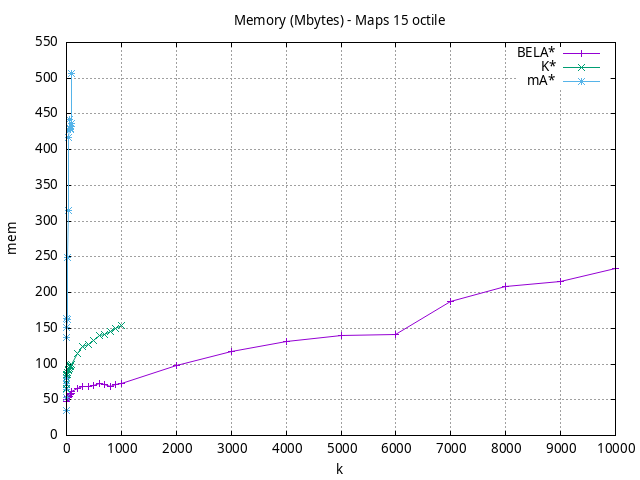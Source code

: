 #!/usr/bin/gnuplot
# -*- coding: utf-8 -*-
#
# results/maps/octile/15/random512-15.heuristic.octile.mem.gnuplot
#
# Started on 12/06/2023 14:53:56
# Author: Carlos Linares López
set grid
set xlabel "k"
set ylabel "mem"

set title "Memory (Mbytes) - Maps 15 octile"

set terminal png enhanced font "Ariel,10"
set output 'random512-15.heuristic.octile.mem.png'

plot "-" title "BELA*"      with linesp, "-" title "K*"      with linesp, "-" title "mA*"      with linesp

	1 47.54
	2 47.7
	3 47.77
	4 47.98
	5 48.14
	6 50.86
	7 52.75
	8 52.88
	9 53.21
	10 53.64
	20 54.08
	30 53.69
	40 54.12
	50 55.08
	60 57.78
	70 57.62
	80 57.8
	90 58.37
	100 61.84
	200 65.33
	300 69.07
	400 68.42
	500 69.73
	600 72.54
	700 71.15
	800 69.06
	900 71.24
	1000 72.62
	2000 97.82
	3000 116.95
	4000 131.49
	5000 139.41
	6000 141.23
	7000 186.98
	8000 208.72
	9000 215.44
	10000 234.29
end
	1 65.64
	2 71.47
	3 77.44
	4 79.84
	5 80.92
	6 83.55
	7 84.0
	8 84.91
	9 85.0
	10 85.8
	20 88.82
	30 90.84
	40 91.92
	50 93.84
	60 96.74
	70 97.0
	80 97.92
	90 98.92
	100 99.92
	200 114.36
	300 124.36
	400 127.7
	500 133.1
	600 140.57
	700 141.88
	800 145.61
	900 149.8
	1000 154.29
end
	1 34.66
	2 52.89
	3 73.18
	4 80.17
	5 64.67
	6 137.03
	7 163.59
	8 163.54
	9 151.21
	10 161.95
	20 248.95
	30 314.69
	40 417.67
	50 429.95
	60 442.77
	70 428.84
	80 429.67
	90 436.22
	100 506.22
end
